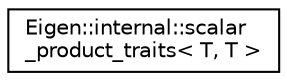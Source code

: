 digraph "Graphical Class Hierarchy"
{
  edge [fontname="Helvetica",fontsize="10",labelfontname="Helvetica",labelfontsize="10"];
  node [fontname="Helvetica",fontsize="10",shape=record];
  rankdir="LR";
  Node1 [label="Eigen::internal::scalar\l_product_traits\< T, T \>",height=0.2,width=0.4,color="black", fillcolor="white", style="filled",URL="$struct_eigen_1_1internal_1_1scalar__product__traits_3_01_t_00_01_t_01_4.html"];
}

